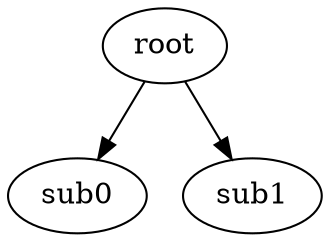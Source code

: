 digraph tree {
    "0x0" [label="root"];
    "0x1" [label="sub0"];
    "0x2" [label="sub1"];
    "0x0" -> "0x1";
    "0x0" -> "0x2";
}
